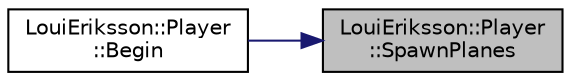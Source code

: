 digraph "LouiEriksson::Player::SpawnPlanes"
{
 // LATEX_PDF_SIZE
  edge [fontname="Helvetica",fontsize="10",labelfontname="Helvetica",labelfontsize="10"];
  node [fontname="Helvetica",fontsize="10",shape=record];
  rankdir="RL";
  Node1 [label="LouiEriksson::Player\l::SpawnPlanes",height=0.2,width=0.4,color="black", fillcolor="grey75", style="filled", fontcolor="black",tooltip=" "];
  Node1 -> Node2 [dir="back",color="midnightblue",fontsize="10",style="solid"];
  Node2 [label="LouiEriksson::Player\l::Begin",height=0.2,width=0.4,color="black", fillcolor="white", style="filled",URL="$class_loui_eriksson_1_1_player.html#a0945c4a13eb0a62114ec460601a932d7",tooltip="Called at the beginning of the first frame."];
}

